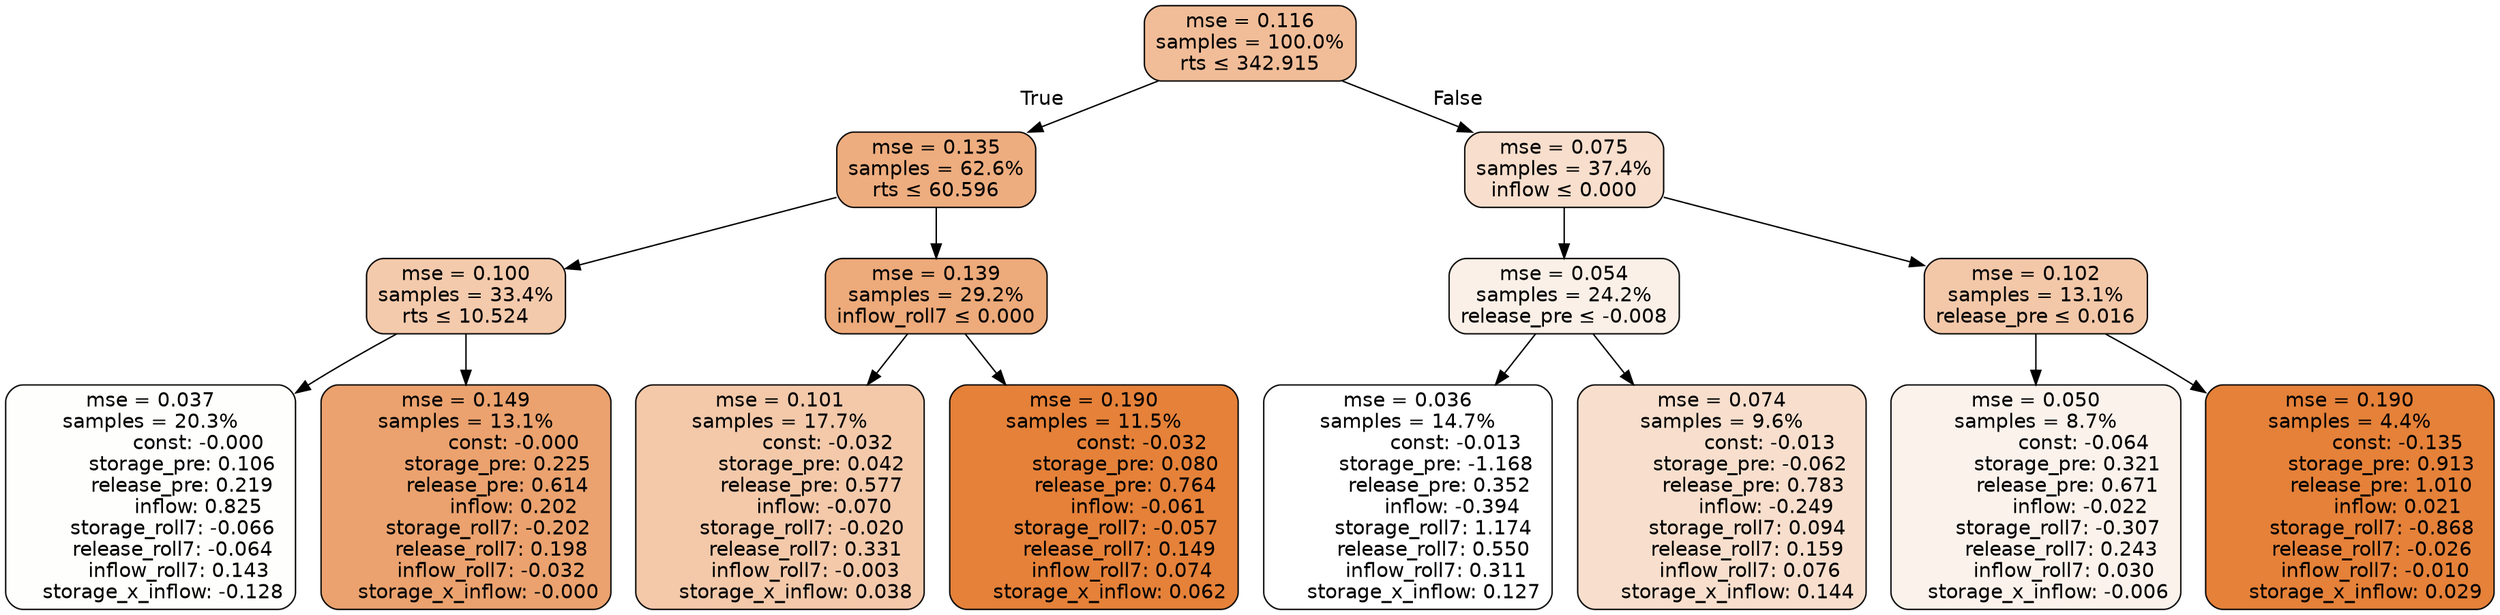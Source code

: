 digraph tree {
bgcolor="transparent"
node [shape=rectangle, style="filled, rounded", color="black", fontname=helvetica] ;
edge [fontname=helvetica] ;
	"0" [label="mse = 0.116
samples = 100.0%
rts &le; 342.915", fillcolor="#f1bd98"]
	"1" [label="mse = 0.135
samples = 62.6%
rts &le; 60.596", fillcolor="#eead7f"]
	"2" [label="mse = 0.100
samples = 33.4%
rts &le; 10.524", fillcolor="#f4caac"]
	"3" [label="mse = 0.037
samples = 20.3%
               const: -0.000
          storage_pre: 0.106
          release_pre: 0.219
               inflow: 0.825
       storage_roll7: -0.066
       release_roll7: -0.064
         inflow_roll7: 0.143
    storage_x_inflow: -0.128", fillcolor="#fefefd"]
	"4" [label="mse = 0.149
samples = 13.1%
               const: -0.000
          storage_pre: 0.225
          release_pre: 0.614
               inflow: 0.202
       storage_roll7: -0.202
        release_roll7: 0.198
        inflow_roll7: -0.032
    storage_x_inflow: -0.000", fillcolor="#eba26e"]
	"5" [label="mse = 0.139
samples = 29.2%
inflow_roll7 &le; 0.000", fillcolor="#edaa7a"]
	"6" [label="mse = 0.101
samples = 17.7%
               const: -0.032
          storage_pre: 0.042
          release_pre: 0.577
              inflow: -0.070
       storage_roll7: -0.020
        release_roll7: 0.331
        inflow_roll7: -0.003
     storage_x_inflow: 0.038", fillcolor="#f3c9aa"]
	"7" [label="mse = 0.190
samples = 11.5%
               const: -0.032
          storage_pre: 0.080
          release_pre: 0.764
              inflow: -0.061
       storage_roll7: -0.057
        release_roll7: 0.149
         inflow_roll7: 0.074
     storage_x_inflow: 0.062", fillcolor="#e58139"]
	"8" [label="mse = 0.075
samples = 37.4%
inflow &le; 0.000", fillcolor="#f8decc"]
	"9" [label="mse = 0.054
samples = 24.2%
release_pre &le; -0.008", fillcolor="#fbf0e7"]
	"10" [label="mse = 0.036
samples = 14.7%
               const: -0.013
         storage_pre: -1.168
          release_pre: 0.352
              inflow: -0.394
        storage_roll7: 1.174
        release_roll7: 0.550
         inflow_roll7: 0.311
     storage_x_inflow: 0.127", fillcolor="#ffffff"]
	"11" [label="mse = 0.074
samples = 9.6%
               const: -0.013
         storage_pre: -0.062
          release_pre: 0.783
              inflow: -0.249
        storage_roll7: 0.094
        release_roll7: 0.159
         inflow_roll7: 0.076
     storage_x_inflow: 0.144", fillcolor="#f8dfcd"]
	"12" [label="mse = 0.102
samples = 13.1%
release_pre &le; 0.016", fillcolor="#f3c8a9"]
	"13" [label="mse = 0.050
samples = 8.7%
               const: -0.064
          storage_pre: 0.321
          release_pre: 0.671
              inflow: -0.022
       storage_roll7: -0.307
        release_roll7: 0.243
         inflow_roll7: 0.030
    storage_x_inflow: -0.006", fillcolor="#fcf2ec"]
	"14" [label="mse = 0.190
samples = 4.4%
               const: -0.135
          storage_pre: 0.913
          release_pre: 1.010
               inflow: 0.021
       storage_roll7: -0.868
       release_roll7: -0.026
        inflow_roll7: -0.010
     storage_x_inflow: 0.029", fillcolor="#e58139"]

	"0" -> "1" [labeldistance=2.5, labelangle=45, headlabel="True"]
	"1" -> "2"
	"2" -> "3"
	"2" -> "4"
	"1" -> "5"
	"5" -> "6"
	"5" -> "7"
	"0" -> "8" [labeldistance=2.5, labelangle=-45, headlabel="False"]
	"8" -> "9"
	"9" -> "10"
	"9" -> "11"
	"8" -> "12"
	"12" -> "13"
	"12" -> "14"
}